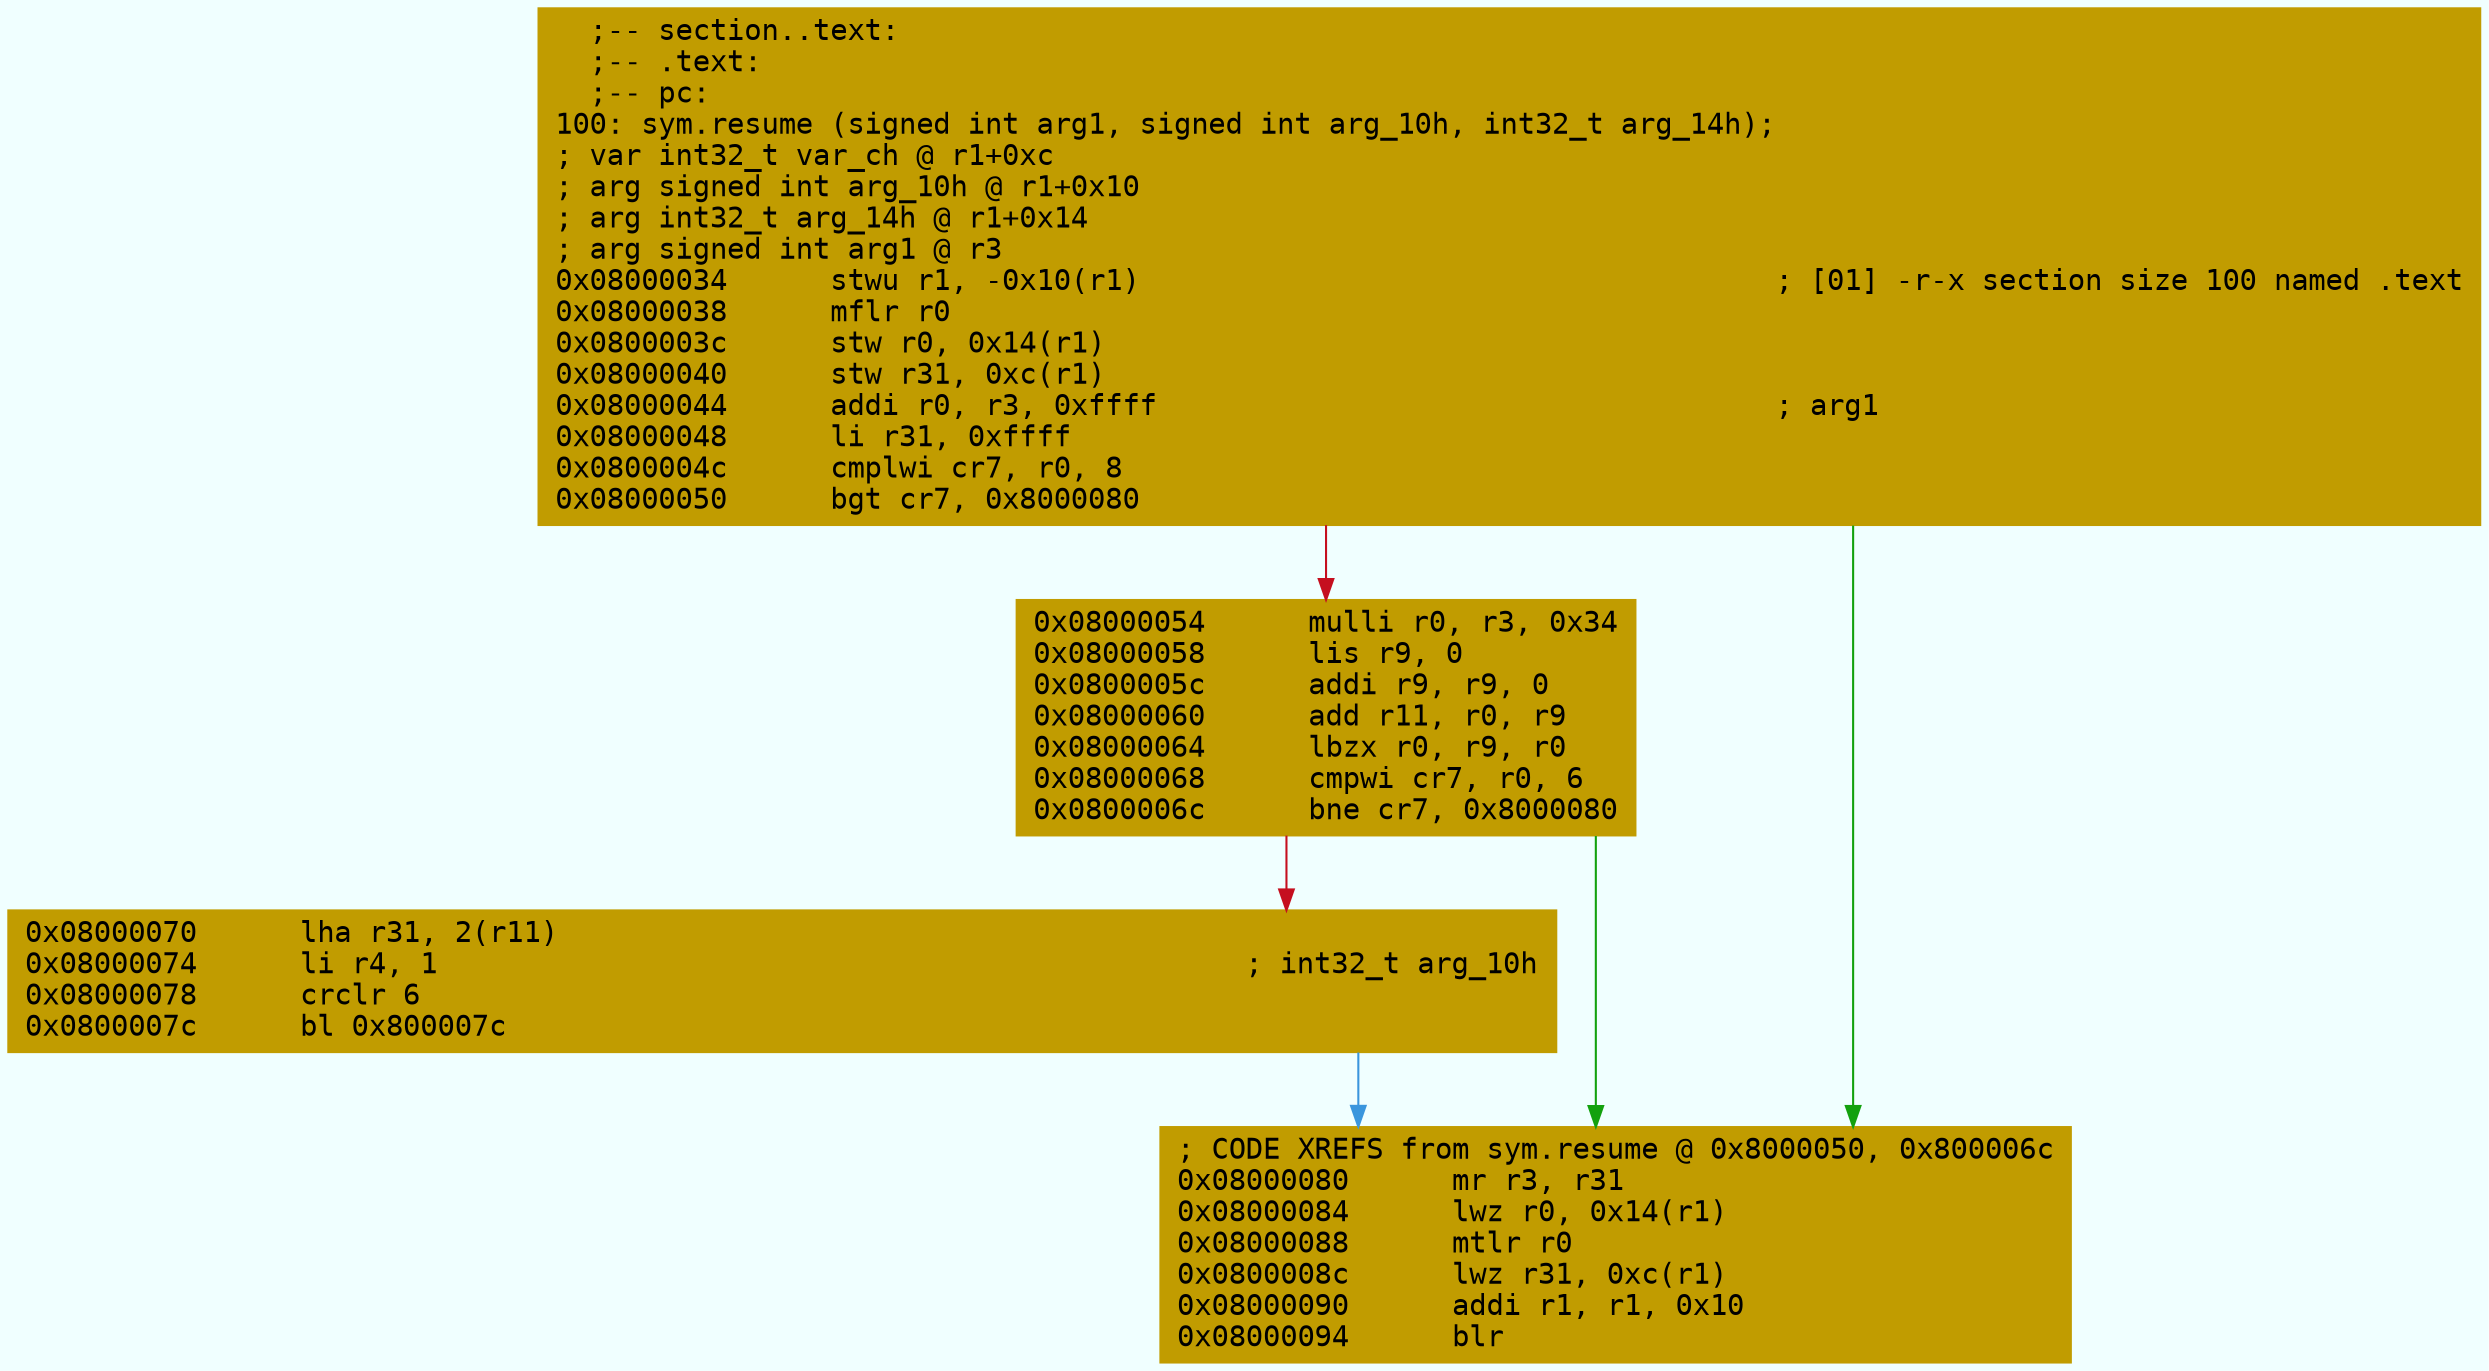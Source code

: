 digraph code {
	graph [bgcolor=azure fontsize=8 fontname="Courier" splines="ortho"];
	node [fillcolor=gray style=filled shape=box];
	edge [arrowhead="normal"];
	"0x08000034" [URL="sym.resume/0x08000034", fillcolor="#c19c00",color="#c19c00", fontname="Courier",label="  ;-- section..text:\l  ;-- .text:\l  ;-- pc:\l100: sym.resume (signed int arg1, signed int arg_10h, int32_t arg_14h);\l; var int32_t var_ch @ r1+0xc\l; arg signed int arg_10h @ r1+0x10\l; arg int32_t arg_14h @ r1+0x14\l; arg signed int arg1 @ r3\l0x08000034      stwu r1, -0x10(r1)                                     ; [01] -r-x section size 100 named .text\l0x08000038      mflr r0\l0x0800003c      stw r0, 0x14(r1)\l0x08000040      stw r31, 0xc(r1)\l0x08000044      addi r0, r3, 0xffff                                    ; arg1\l0x08000048      li r31, 0xffff\l0x0800004c      cmplwi cr7, r0, 8\l0x08000050      bgt cr7, 0x8000080\l"]
	"0x08000054" [URL="sym.resume/0x08000054", fillcolor="#c19c00",color="#c19c00", fontname="Courier",label="0x08000054      mulli r0, r3, 0x34\l0x08000058      lis r9, 0\l0x0800005c      addi r9, r9, 0\l0x08000060      add r11, r0, r9\l0x08000064      lbzx r0, r9, r0\l0x08000068      cmpwi cr7, r0, 6\l0x0800006c      bne cr7, 0x8000080\l"]
	"0x08000070" [URL="sym.resume/0x08000070", fillcolor="#c19c00",color="#c19c00", fontname="Courier",label="0x08000070      lha r31, 2(r11)\l0x08000074      li r4, 1                                               ; int32_t arg_10h\l0x08000078      crclr 6\l0x0800007c      bl 0x800007c\l"]
	"0x08000080" [URL="sym.resume/0x08000080", fillcolor="#c19c00",color="#c19c00", fontname="Courier",label="; CODE XREFS from sym.resume @ 0x8000050, 0x800006c\l0x08000080      mr r3, r31\l0x08000084      lwz r0, 0x14(r1)\l0x08000088      mtlr r0\l0x0800008c      lwz r31, 0xc(r1)\l0x08000090      addi r1, r1, 0x10\l0x08000094      blr\l"]
        "0x08000034" -> "0x08000080" [color="#13a10e"];
        "0x08000034" -> "0x08000054" [color="#c50f1f"];
        "0x08000054" -> "0x08000080" [color="#13a10e"];
        "0x08000054" -> "0x08000070" [color="#c50f1f"];
        "0x08000070" -> "0x08000080" [color="#3a96dd"];
}
